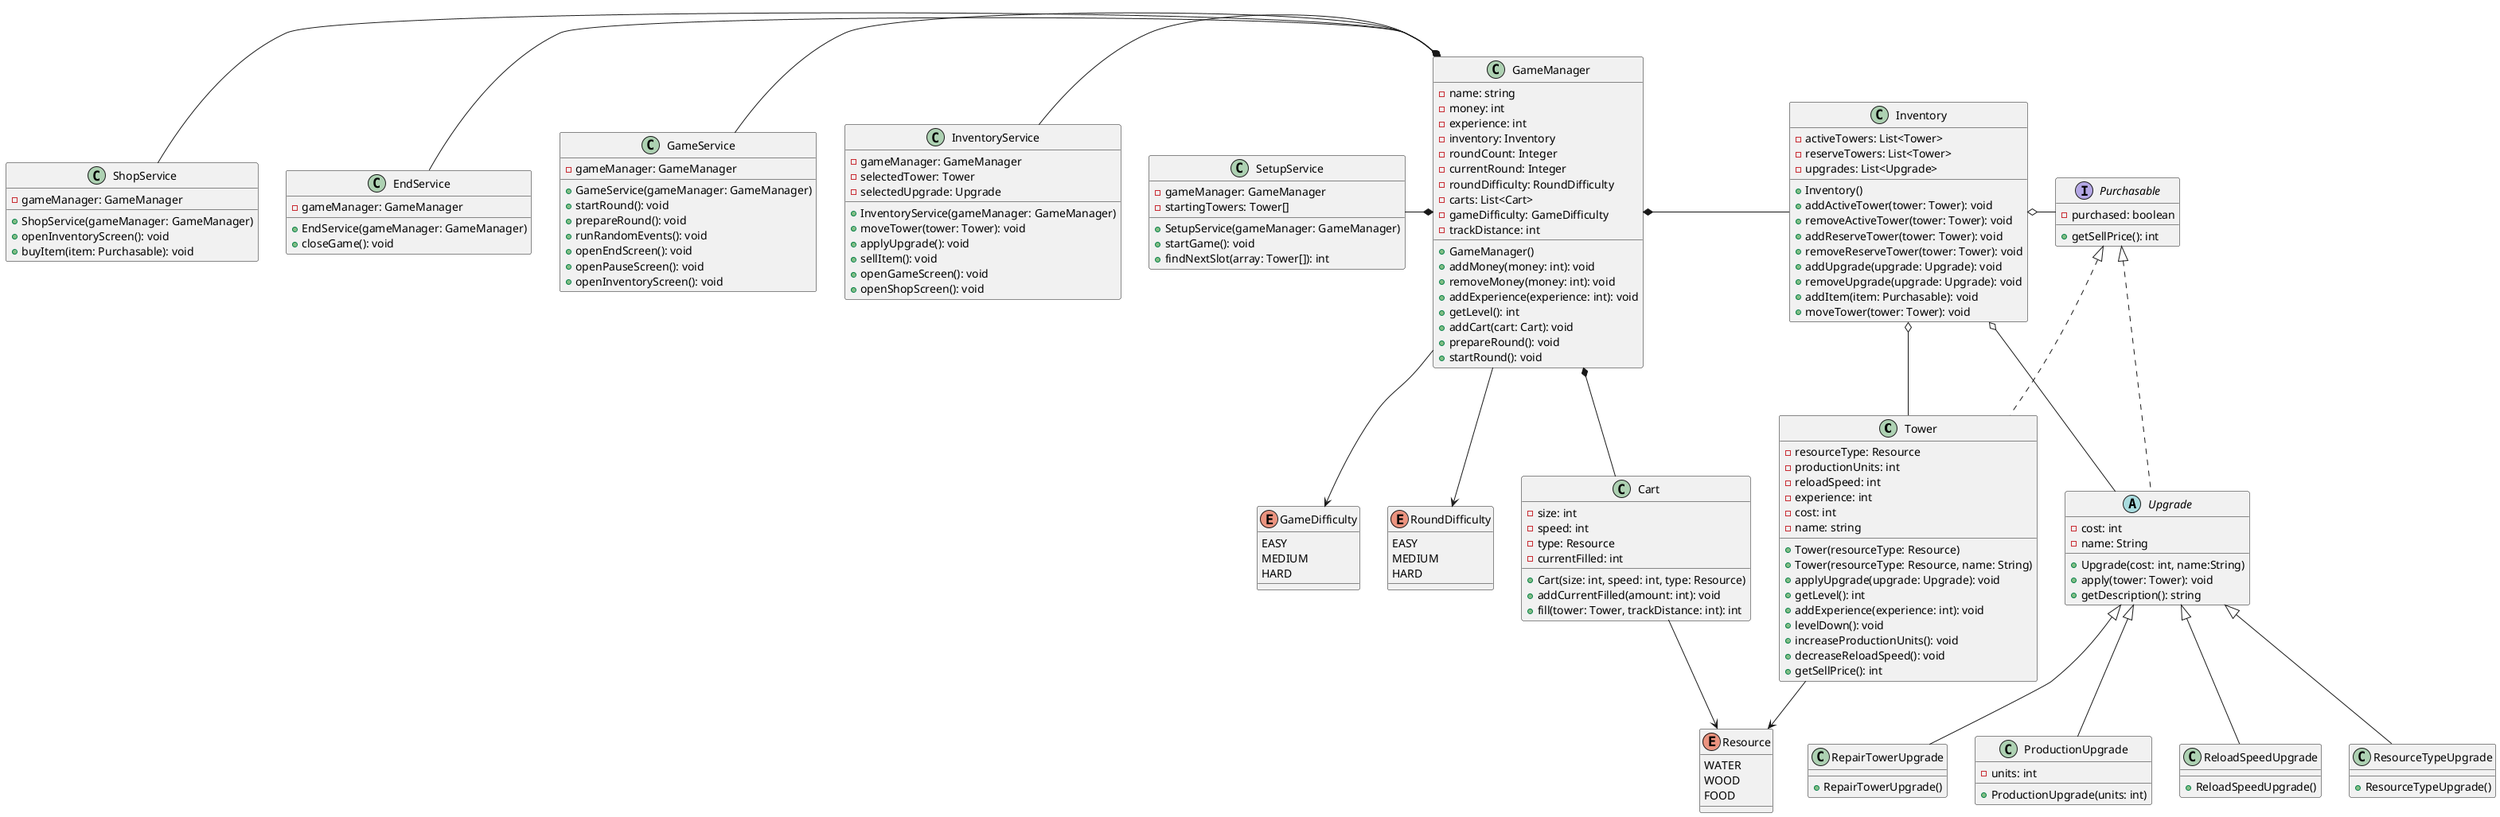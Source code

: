 @startuml
'https://plantuml.com/class-diagram

class Tower implements Purchasable {
    - resourceType: Resource
    - productionUnits: int
    - reloadSpeed: int
    - experience: int
    - cost: int
    - name: string

    + Tower(resourceType: Resource)
    + Tower(resourceType: Resource, name: String)
    + applyUpgrade(upgrade: Upgrade): void
    + getLevel(): int
    + addExperience(experience: int): void
    + levelDown(): void
    + increaseProductionUnits(): void
    + decreaseReloadSpeed(): void
    + getSellPrice(): int
}

enum Resource {
    WATER
    WOOD
    FOOD
}

class GameManager {
    - name: string
    - money: int
    - experience: int
    - inventory: Inventory
    - roundCount: Integer
    - currentRound: Integer
    - roundDifficulty: RoundDifficulty
    - carts: List<Cart>
    - gameDifficulty: GameDifficulty
    - trackDistance: int

    + GameManager()
    + addMoney(money: int): void
    + removeMoney(money: int): void
    + addExperience(experience: int): void
    + getLevel(): int
    + addCart(cart: Cart): void
    + prepareRound(): void
    + startRound(): void

}

Tower --> Resource
GameManager --> GameDifficulty
GameManager --> RoundDifficulty
GameManager *- Inventory
Inventory o- Tower
Inventory o- Upgrade
Inventory o- Purchasable

class Cart {
    - size: int
    - speed: int
    - type: Resource
    - currentFilled: int

    + Cart(size: int, speed: int, type: Resource)
    + addCurrentFilled(amount: int): void
    + fill(tower: Tower, trackDistance: int): int
}

Cart --> Resource
GameManager *- Cart

enum GameDifficulty {
    EASY
    MEDIUM
    HARD
}

enum RoundDifficulty {
    EASY
    MEDIUM
    HARD
}

interface Purchasable {
    - purchased: boolean

    + getSellPrice(): int
}

abstract Upgrade implements Purchasable {
    - cost: int
    - name: String

    + Upgrade(cost: int, name:String)
    + apply(tower: Tower): void
    + getDescription(): string
}

class ProductionUpgrade extends Upgrade {
    - units: int

    + ProductionUpgrade(units: int)
}

class ReloadSpeedUpgrade extends Upgrade {
    + ReloadSpeedUpgrade()
}

class ResourceTypeUpgrade extends Upgrade {
    + ResourceTypeUpgrade()
}

class RepairTowerUpgrade extends Upgrade {
    + RepairTowerUpgrade()
}

class Inventory {
    - activeTowers: List<Tower>
    - reserveTowers: List<Tower>
    - upgrades: List<Upgrade>

    + Inventory()
    + addActiveTower(tower: Tower): void
    + removeActiveTower(tower: Tower): void
    + addReserveTower(tower: Tower): void
    + removeReserveTower(tower: Tower): void
    + addUpgrade(upgrade: Upgrade): void
    + removeUpgrade(upgrade: Upgrade): void
    + addItem(item: Purchasable): void
    + moveTower(tower: Tower): void
}

class EndService {
    - gameManager: GameManager

    + EndService(gameManager: GameManager)
    + closeGame(): void
}

class GameService {
    - gameManager: GameManager

    + GameService(gameManager: GameManager)
    + startRound(): void
    + prepareRound(): void
    + runRandomEvents(): void
    + openEndScreen(): void
    + openPauseScreen(): void
    + openInventoryScreen(): void
}

class InventoryService {
    - gameManager: GameManager
    - selectedTower: Tower
    - selectedUpgrade: Upgrade

    + InventoryService(gameManager: GameManager)
    + moveTower(tower: Tower): void
    + applyUpgrade(): void
    + sellItem(): void
    + openGameScreen(): void
    + openShopScreen(): void
}

class SetupService {
    - gameManager: GameManager
    - startingTowers: Tower[]

    + SetupService(gameManager: GameManager)
    + startGame(): void
    + findNextSlot(array: Tower[]): int
}

class ShopService {
    - gameManager: GameManager

    + ShopService(gameManager: GameManager)
    + openInventoryScreen(): void
    + buyItem(item: Purchasable): void
}

EndService -* GameManager
GameService -* GameManager
InventoryService -* GameManager
SetupService -* GameManager
ShopService -* GameManager
@enduml